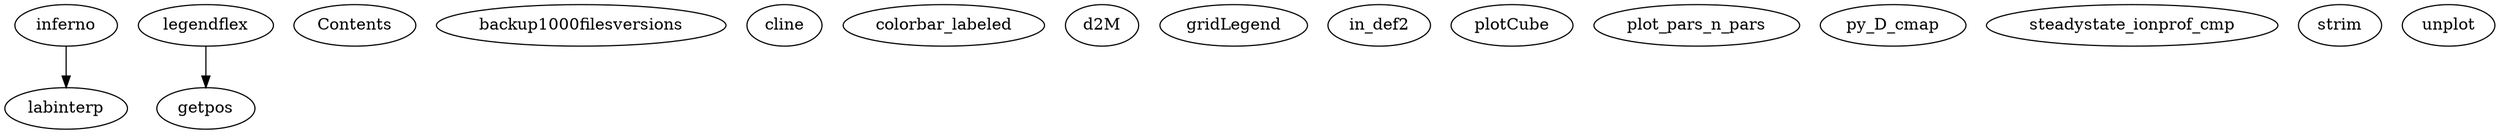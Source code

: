 /* Created by mdot for Matlab */
digraph m2html {
  inferno -> labinterp;
  legendflex -> getpos;

  Contents [URL="Contents.html"];
  backup1000filesversions [URL="backup1000filesversions.html"];
  cline [URL="cline.html"];
  colorbar_labeled [URL="colorbar_labeled.html"];
  d2M [URL="d2M.html"];
  getpos [URL="getpos.html"];
  gridLegend [URL="gridLegend.html"];
  in_def2 [URL="in_def2.html"];
  inferno [URL="inferno.html"];
  labinterp [URL="labinterp.html"];
  legendflex [URL="legendflex.html"];
  plotCube [URL="plotCube.html"];
  plot_pars_n_pars [URL="plot_pars_n_pars.html"];
  py_D_cmap [URL="py_D_cmap.html"];
  steadystate_ionprof_cmp [URL="steadystate_ionprof_cmp.html"];
  strim [URL="strim.html"];
  unplot [URL="unplot.html"];
}